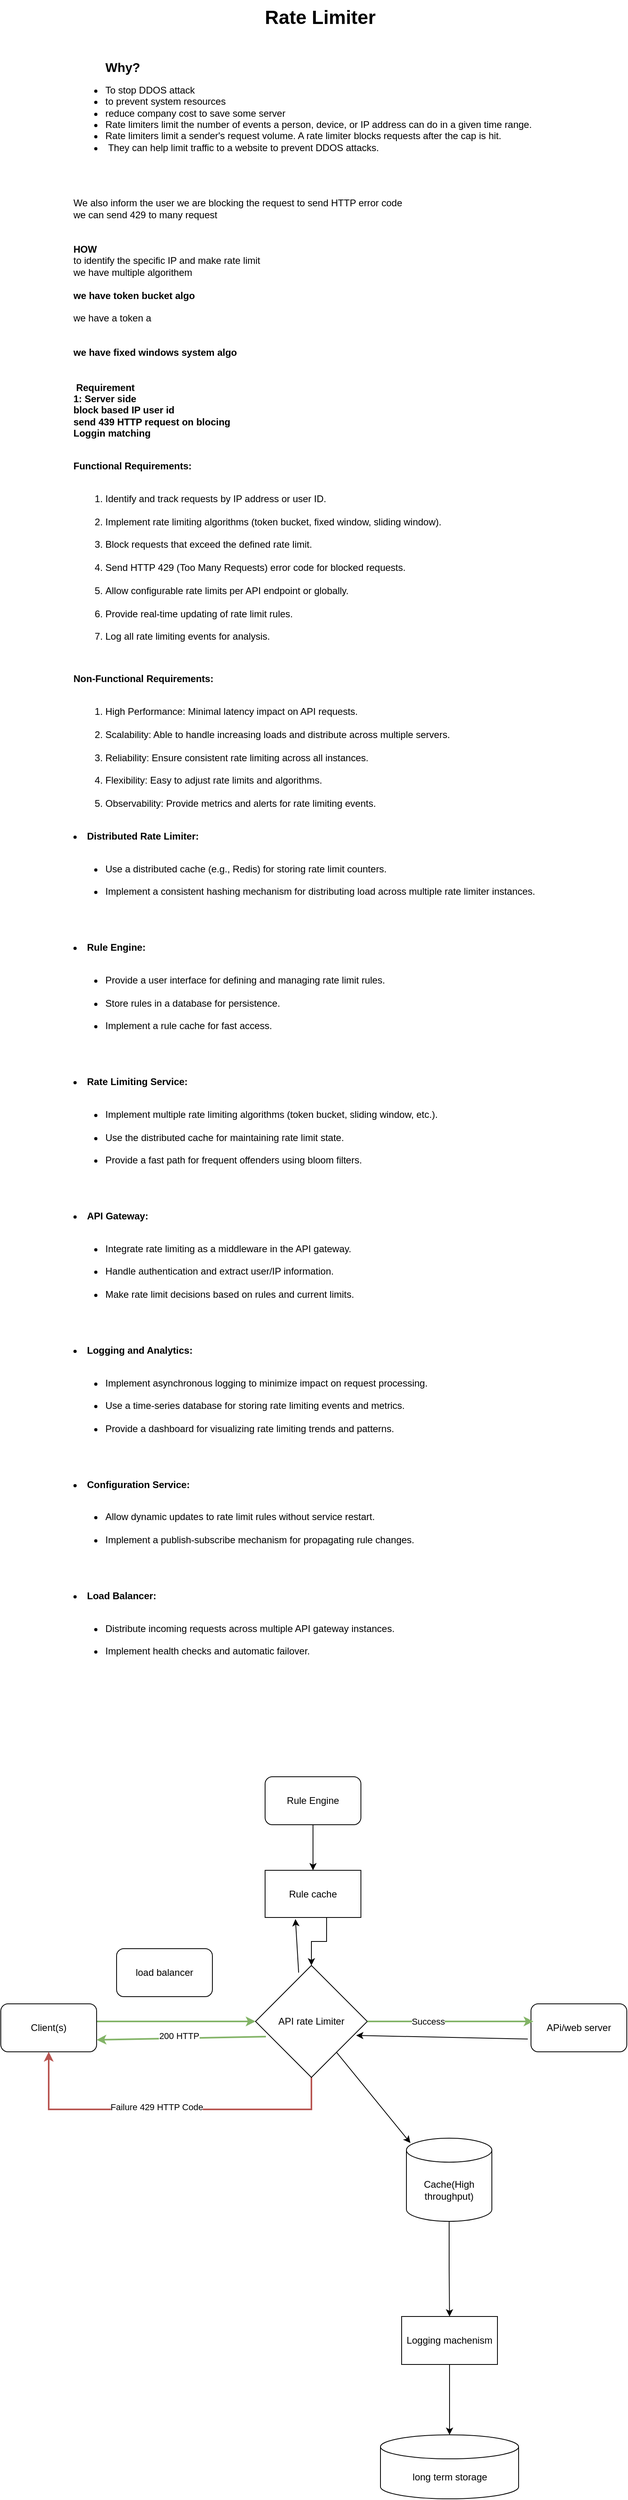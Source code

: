 <mxfile version="24.5.5" type="github" pages="2">
  <diagram name="Page-1" id="BKpQcnAzJsYx8kMFOtsU">
    <mxGraphModel dx="1026" dy="4105" grid="1" gridSize="10" guides="0" tooltips="1" connect="1" arrows="1" fold="1" page="1" pageScale="1" pageWidth="827" pageHeight="1169" math="0" shadow="0">
      <root>
        <mxCell id="0" />
        <mxCell id="1" parent="0" />
        <mxCell id="4rUR6nSV0EkuTnbCQLh4-3" value="&lt;font style=&quot;font-size: 20px;&quot;&gt;&lt;b&gt;Design a Rate Limiter&amp;nbsp;&lt;/b&gt;&lt;/font&gt;" style="text;html=1;align=left;verticalAlign=middle;resizable=0;points=[];autosize=1;strokeColor=none;fillColor=none;labelBackgroundColor=default;labelBorderColor=none;textShadow=0;" vertex="1" parent="1">
          <mxGeometry x="309" y="-1161" width="230" height="40" as="geometry" />
        </mxCell>
        <mxCell id="4rUR6nSV0EkuTnbCQLh4-4" value="&lt;blockquote style=&quot;margin: 0 0 0 40px; border: none; padding: 0px;&quot;&gt;&lt;div style=&quot;text-align: center;&quot;&gt;&lt;span style=&quot;&quot;&gt;&lt;font style=&quot;font-size: 16px;&quot;&gt;&lt;b style=&quot;font-size: 24px;&quot;&gt;Rate Limiter&lt;/b&gt;&lt;/font&gt;&lt;/span&gt;&lt;/div&gt;&lt;div style=&quot;&quot;&gt;&lt;span style=&quot;&quot;&gt;&lt;font style=&quot;font-size: 16px;&quot;&gt;&lt;b&gt;&lt;br&gt;&lt;/b&gt;&lt;/font&gt;&lt;/span&gt;&lt;/div&gt;&lt;div style=&quot;&quot;&gt;&lt;span style=&quot;&quot;&gt;&lt;font style=&quot;font-size: 16px;&quot;&gt;&lt;b&gt;&lt;br&gt;&lt;/b&gt;&lt;/font&gt;&lt;/span&gt;&lt;/div&gt;&lt;div style=&quot;&quot;&gt;&lt;span style=&quot;&quot;&gt;&lt;font style=&quot;font-size: 16px;&quot;&gt;&lt;b&gt;Why?&lt;/b&gt;&lt;/font&gt;&lt;/span&gt;&lt;/div&gt;&lt;/blockquote&gt;&lt;div style=&quot;&quot;&gt;&lt;ul&gt;&lt;li style=&quot;&quot;&gt;To stop DDOS attack&lt;/li&gt;&lt;li style=&quot;&quot;&gt;to prevent system resources&lt;/li&gt;&lt;li style=&quot;&quot;&gt;reduce company cost to save some server&lt;/li&gt;&lt;li style=&quot;&quot;&gt;Rate limiters limit the number of events a person, device, or IP address can do in a given time range.&amp;nbsp;&lt;/li&gt;&lt;li style=&quot;&quot;&gt;Rate limiters limit a sender&#39;s request volume. A rate limiter blocks requests after the cap is hit.&lt;/li&gt;&lt;li style=&quot;&quot;&gt;&amp;nbsp;They can help limit traffic to a website to prevent DDOS attacks.&amp;nbsp;&lt;br&gt;&lt;/li&gt;&lt;/ul&gt;&lt;div style=&quot;&quot;&gt;&lt;span style=&quot;white-space: pre;&quot;&gt;&#x9;&lt;/span&gt;&lt;br&gt;&lt;/div&gt;&lt;div style=&quot;&quot;&gt;&lt;br&gt;&lt;/div&gt;&lt;div style=&quot;&quot;&gt;&lt;br&gt;&lt;/div&gt;&lt;/div&gt;&lt;div style=&quot;&quot;&gt;We also inform the user we are blocking the request to send HTTP error code&amp;nbsp;&lt;/div&gt;&lt;div style=&quot;&quot;&gt;we can send 429 to many request&lt;/div&gt;&lt;div style=&quot;&quot;&gt;&lt;br&gt;&lt;/div&gt;&lt;div style=&quot;&quot;&gt;&lt;br&gt;&lt;/div&gt;&lt;div style=&quot;&quot;&gt;&lt;b&gt;HOW&lt;/b&gt;&lt;/div&gt;&lt;div style=&quot;&quot;&gt;to identify the specific IP and make rate limit&amp;nbsp;&lt;/div&gt;&lt;div style=&quot;&quot;&gt;we have multiple algorithem&amp;nbsp;&lt;/div&gt;&lt;div style=&quot;&quot;&gt;&lt;br&gt;&lt;/div&gt;&lt;div style=&quot;&quot;&gt;&lt;b&gt;we have token bucket algo&lt;/b&gt;&lt;/div&gt;&lt;div style=&quot;&quot;&gt;&lt;br&gt;&lt;/div&gt;&lt;div style=&quot;&quot;&gt;we have a token a&lt;/div&gt;&lt;div style=&quot;&quot;&gt;&lt;br&gt;&lt;/div&gt;&lt;div style=&quot;&quot;&gt;&lt;br&gt;&lt;/div&gt;&lt;div style=&quot;&quot;&gt;&lt;b&gt;we have fixed windows system algo&lt;/b&gt;&lt;/div&gt;&lt;div style=&quot;&quot;&gt;&lt;b&gt;&lt;br&gt;&lt;/b&gt;&lt;/div&gt;&lt;div style=&quot;&quot;&gt;&lt;b&gt;&lt;br&gt;&lt;/b&gt;&lt;/div&gt;&lt;div style=&quot;&quot;&gt;&lt;b&gt;&amp;nbsp;Requirement&lt;/b&gt;&lt;/div&gt;&lt;div style=&quot;&quot;&gt;&lt;b&gt;1: Server side&lt;/b&gt;&lt;/div&gt;&lt;div style=&quot;&quot;&gt;&lt;b&gt;block based IP user id&lt;/b&gt;&lt;/div&gt;&lt;div style=&quot;&quot;&gt;&lt;b&gt;send 439 HTTP request on blocing&lt;/b&gt;&lt;/div&gt;&lt;div style=&quot;&quot;&gt;&lt;b&gt;Loggin matching&lt;/b&gt;&lt;/div&gt;&lt;div style=&quot;&quot;&gt;&lt;b&gt;&lt;br&gt;&lt;/b&gt;&lt;/div&gt;&lt;div style=&quot;&quot;&gt;&lt;p class=&quot;whitespace-pre-wrap break-words&quot;&gt;&lt;b&gt;Functional Requirements:&lt;/b&gt;&lt;/p&gt;&lt;ol depth=&quot;0&quot; class=&quot;-mt-1 list-decimal space-y-2 pl-8&quot;&gt;&lt;br&gt;&lt;li class=&quot;whitespace-normal break-words&quot;&gt;Identify and track requests by IP address or user ID.&lt;/li&gt;&lt;br&gt;&lt;li class=&quot;whitespace-normal break-words&quot;&gt;Implement rate limiting algorithms (token bucket, fixed window, sliding window).&lt;/li&gt;&lt;br&gt;&lt;li class=&quot;whitespace-normal break-words&quot;&gt;Block requests that exceed the defined rate limit.&lt;/li&gt;&lt;br&gt;&lt;li class=&quot;whitespace-normal break-words&quot;&gt;Send HTTP 429 (Too Many Requests) error code for blocked requests.&lt;/li&gt;&lt;br&gt;&lt;li class=&quot;whitespace-normal break-words&quot;&gt;Allow configurable rate limits per API endpoint or globally.&lt;/li&gt;&lt;br&gt;&lt;li class=&quot;whitespace-normal break-words&quot;&gt;Provide real-time updating of rate limit rules.&lt;/li&gt;&lt;br&gt;&lt;li class=&quot;whitespace-normal break-words&quot;&gt;Log all rate limiting events for analysis.&lt;/li&gt;&lt;/ol&gt;&lt;div&gt;&lt;br&gt;&lt;/div&gt;&lt;div&gt;&lt;p class=&quot;whitespace-pre-wrap break-words&quot;&gt;&lt;b&gt;Non-Functional Requirements:&lt;/b&gt;&lt;/p&gt;&lt;ol depth=&quot;0&quot; class=&quot;-mt-1 list-decimal space-y-2 pl-8&quot;&gt;&lt;br&gt;&lt;li class=&quot;whitespace-normal break-words&quot;&gt;High Performance: Minimal latency impact on API requests.&lt;/li&gt;&lt;br&gt;&lt;li class=&quot;whitespace-normal break-words&quot;&gt;Scalability: Able to handle increasing loads and distribute across multiple servers.&lt;/li&gt;&lt;br&gt;&lt;li class=&quot;whitespace-normal break-words&quot;&gt;Reliability: Ensure consistent rate limiting across all instances.&lt;/li&gt;&lt;br&gt;&lt;li class=&quot;whitespace-normal break-words&quot;&gt;Flexibility: Easy to adjust rate limits and algorithms.&lt;/li&gt;&lt;br&gt;&lt;li class=&quot;whitespace-normal break-words&quot;&gt;Observability: Provide metrics and alerts for rate limiting events.&lt;/li&gt;&lt;/ol&gt;&lt;div&gt;&lt;br&gt;&lt;/div&gt;&lt;/div&gt;&lt;div&gt;&lt;li class=&quot;whitespace-normal break-words&quot;&gt;&lt;b&gt;Distributed Rate Limiter:&lt;br&gt;&lt;/b&gt;&lt;ul depth=&quot;1&quot; class=&quot;-mt-1 list-disc space-y-2 pl-8&quot;&gt;&lt;br&gt;&lt;li class=&quot;whitespace-normal break-words&quot;&gt;Use a distributed cache (e.g., Redis) for storing rate limit counters.&lt;/li&gt;&lt;br&gt;&lt;li class=&quot;whitespace-normal break-words&quot;&gt;Implement a consistent hashing mechanism for distributing load across multiple rate limiter instances.&lt;/li&gt;&lt;br&gt;&lt;/ul&gt;&lt;br&gt;&lt;/li&gt;&lt;br&gt;&lt;li class=&quot;whitespace-normal break-words&quot;&gt;&lt;b&gt;Rule Engine:&lt;br&gt;&lt;/b&gt;&lt;ul depth=&quot;1&quot; class=&quot;-mt-1 list-disc space-y-2 pl-8&quot;&gt;&lt;br&gt;&lt;li class=&quot;whitespace-normal break-words&quot;&gt;Provide a user interface for defining and managing rate limit rules.&lt;/li&gt;&lt;br&gt;&lt;li class=&quot;whitespace-normal break-words&quot;&gt;Store rules in a database for persistence.&lt;/li&gt;&lt;br&gt;&lt;li class=&quot;whitespace-normal break-words&quot;&gt;Implement a rule cache for fast access.&lt;/li&gt;&lt;br&gt;&lt;/ul&gt;&lt;br&gt;&lt;/li&gt;&lt;br&gt;&lt;li class=&quot;whitespace-normal break-words&quot;&gt;&lt;b&gt;Rate Limiting Service:&lt;br&gt;&lt;/b&gt;&lt;ul depth=&quot;1&quot; class=&quot;-mt-1 list-disc space-y-2 pl-8&quot;&gt;&lt;br&gt;&lt;li class=&quot;whitespace-normal break-words&quot;&gt;Implement multiple rate limiting algorithms (token bucket, sliding window, etc.).&lt;/li&gt;&lt;br&gt;&lt;li class=&quot;whitespace-normal break-words&quot;&gt;Use the distributed cache for maintaining rate limit state.&lt;/li&gt;&lt;br&gt;&lt;li class=&quot;whitespace-normal break-words&quot;&gt;Provide a fast path for frequent offenders using bloom filters.&lt;/li&gt;&lt;br&gt;&lt;/ul&gt;&lt;br&gt;&lt;/li&gt;&lt;br&gt;&lt;li class=&quot;whitespace-normal break-words&quot;&gt;&lt;b&gt;API Gateway:&lt;br&gt;&lt;/b&gt;&lt;ul depth=&quot;1&quot; class=&quot;-mt-1 list-disc space-y-2 pl-8&quot;&gt;&lt;br&gt;&lt;li class=&quot;whitespace-normal break-words&quot;&gt;Integrate rate limiting as a middleware in the API gateway.&lt;/li&gt;&lt;br&gt;&lt;li class=&quot;whitespace-normal break-words&quot;&gt;Handle authentication and extract user/IP information.&lt;/li&gt;&lt;br&gt;&lt;li class=&quot;whitespace-normal break-words&quot;&gt;Make rate limit decisions based on rules and current limits.&lt;/li&gt;&lt;br&gt;&lt;/ul&gt;&lt;br&gt;&lt;/li&gt;&lt;br&gt;&lt;li class=&quot;whitespace-normal break-words&quot;&gt;&lt;b&gt;Logging and Analytics:&lt;br&gt;&lt;/b&gt;&lt;ul depth=&quot;1&quot; class=&quot;-mt-1 list-disc space-y-2 pl-8&quot;&gt;&lt;br&gt;&lt;li class=&quot;whitespace-normal break-words&quot;&gt;Implement asynchronous logging to minimize impact on request processing.&lt;/li&gt;&lt;br&gt;&lt;li class=&quot;whitespace-normal break-words&quot;&gt;Use a time-series database for storing rate limiting events and metrics.&lt;/li&gt;&lt;br&gt;&lt;li class=&quot;whitespace-normal break-words&quot;&gt;Provide a dashboard for visualizing rate limiting trends and patterns.&lt;/li&gt;&lt;br&gt;&lt;/ul&gt;&lt;br&gt;&lt;/li&gt;&lt;br&gt;&lt;li class=&quot;whitespace-normal break-words&quot;&gt;&lt;b&gt;Configuration Service:&lt;br&gt;&lt;/b&gt;&lt;ul depth=&quot;1&quot; class=&quot;-mt-1 list-disc space-y-2 pl-8&quot;&gt;&lt;br&gt;&lt;li class=&quot;whitespace-normal break-words&quot;&gt;Allow dynamic updates to rate limit rules without service restart.&lt;/li&gt;&lt;br&gt;&lt;li class=&quot;whitespace-normal break-words&quot;&gt;Implement a publish-subscribe mechanism for propagating rule changes.&lt;/li&gt;&lt;br&gt;&lt;/ul&gt;&lt;br&gt;&lt;/li&gt;&lt;br&gt;&lt;li class=&quot;whitespace-normal break-words&quot;&gt;&lt;b&gt;Load Balancer:&lt;br&gt;&lt;/b&gt;&lt;ul depth=&quot;1&quot; class=&quot;-mt-1 list-disc space-y-2 pl-8&quot;&gt;&lt;br&gt;&lt;li class=&quot;whitespace-normal break-words&quot;&gt;Distribute incoming requests across multiple API gateway instances.&lt;/li&gt;&lt;br&gt;&lt;li class=&quot;whitespace-normal break-words&quot;&gt;Implement health checks and automatic failover.&lt;/li&gt;&lt;/ul&gt;&lt;/li&gt;&lt;/div&gt;&lt;/div&gt;&lt;div style=&quot;&quot;&gt;&lt;br&gt;&lt;/div&gt;&lt;div&gt;&lt;br&gt;&lt;/div&gt;" style="text;html=1;align=left;verticalAlign=middle;resizable=0;points=[];autosize=1;strokeColor=none;fillColor=none;labelBackgroundColor=default;labelBorderColor=none;textShadow=0;rounded=0;" vertex="1" parent="1">
          <mxGeometry x="120" y="-2675" width="600" height="2120" as="geometry" />
        </mxCell>
        <mxCell id="4rUR6nSV0EkuTnbCQLh4-22" style="edgeStyle=orthogonalEdgeStyle;rounded=0;orthogonalLoop=1;jettySize=auto;html=1;entryX=0;entryY=0.5;entryDx=0;entryDy=0;strokeWidth=2;fillColor=#d5e8d4;strokeColor=#82b366;labelBackgroundColor=default;align=center;labelBorderColor=none;textShadow=0;horizontal=1;" edge="1" parent="1" source="4rUR6nSV0EkuTnbCQLh4-14" target="4rUR6nSV0EkuTnbCQLh4-15">
          <mxGeometry relative="1" as="geometry">
            <Array as="points">
              <mxPoint x="195" y="-147" />
              <mxPoint x="195" y="-147" />
            </Array>
          </mxGeometry>
        </mxCell>
        <mxCell id="4rUR6nSV0EkuTnbCQLh4-14" value="Client(s)" style="rounded=1;whiteSpace=wrap;html=1;labelBackgroundColor=default;align=center;labelBorderColor=none;textShadow=0;horizontal=1;" vertex="1" parent="1">
          <mxGeometry x="31" y="-169" width="120" height="60" as="geometry" />
        </mxCell>
        <mxCell id="4rUR6nSV0EkuTnbCQLh4-16" style="edgeStyle=orthogonalEdgeStyle;rounded=0;orthogonalLoop=1;jettySize=auto;html=1;entryX=0.5;entryY=1;entryDx=0;entryDy=0;strokeWidth=2;exitX=0.5;exitY=1;exitDx=0;exitDy=0;fillColor=#f8cecc;strokeColor=#b85450;labelBackgroundColor=default;align=center;labelBorderColor=none;textShadow=0;horizontal=1;" edge="1" parent="1" source="4rUR6nSV0EkuTnbCQLh4-15" target="4rUR6nSV0EkuTnbCQLh4-14">
          <mxGeometry relative="1" as="geometry">
            <Array as="points">
              <mxPoint x="420" y="-37" />
              <mxPoint x="91" y="-37" />
            </Array>
          </mxGeometry>
        </mxCell>
        <mxCell id="4rUR6nSV0EkuTnbCQLh4-20" value="Failure 429 HTTP Code" style="edgeLabel;html=1;align=center;verticalAlign=middle;resizable=0;points=[];labelBackgroundColor=default;labelBorderColor=none;textShadow=0;horizontal=1;" vertex="1" connectable="0" parent="4rUR6nSV0EkuTnbCQLh4-16">
          <mxGeometry x="0.13" y="-3" relative="1" as="geometry">
            <mxPoint x="15" as="offset" />
          </mxGeometry>
        </mxCell>
        <mxCell id="4rUR6nSV0EkuTnbCQLh4-15" value="API rate Limiter" style="rhombus;whiteSpace=wrap;html=1;labelBackgroundColor=default;align=center;labelBorderColor=none;textShadow=0;horizontal=1;" vertex="1" parent="1">
          <mxGeometry x="350" y="-217" width="140" height="140" as="geometry" />
        </mxCell>
        <mxCell id="4rUR6nSV0EkuTnbCQLh4-41" value="" style="edgeStyle=orthogonalEdgeStyle;rounded=0;orthogonalLoop=1;jettySize=auto;html=1;labelBackgroundColor=default;align=center;labelBorderColor=none;textShadow=0;horizontal=1;" edge="1" parent="1" source="4rUR6nSV0EkuTnbCQLh4-18" target="4rUR6nSV0EkuTnbCQLh4-37">
          <mxGeometry relative="1" as="geometry" />
        </mxCell>
        <mxCell id="4rUR6nSV0EkuTnbCQLh4-18" value="Rule Engine" style="rounded=1;whiteSpace=wrap;html=1;labelBackgroundColor=default;align=center;labelBorderColor=none;textShadow=0;horizontal=1;" vertex="1" parent="1">
          <mxGeometry x="362" y="-453" width="120" height="60" as="geometry" />
        </mxCell>
        <mxCell id="4rUR6nSV0EkuTnbCQLh4-23" value="APi/web server" style="rounded=1;whiteSpace=wrap;html=1;labelBackgroundColor=default;align=center;labelBorderColor=none;textShadow=0;horizontal=1;" vertex="1" parent="1">
          <mxGeometry x="695" y="-169" width="120" height="60" as="geometry" />
        </mxCell>
        <mxCell id="4rUR6nSV0EkuTnbCQLh4-24" style="edgeStyle=orthogonalEdgeStyle;rounded=0;orthogonalLoop=1;jettySize=auto;html=1;entryX=0.025;entryY=0.367;entryDx=0;entryDy=0;entryPerimeter=0;fillColor=#d5e8d4;strokeColor=#82b366;strokeWidth=2;labelBackgroundColor=default;align=center;labelBorderColor=none;textShadow=0;horizontal=1;" edge="1" parent="1" source="4rUR6nSV0EkuTnbCQLh4-15" target="4rUR6nSV0EkuTnbCQLh4-23">
          <mxGeometry relative="1" as="geometry" />
        </mxCell>
        <mxCell id="4rUR6nSV0EkuTnbCQLh4-25" value="Success" style="edgeLabel;html=1;align=center;verticalAlign=middle;resizable=0;points=[];labelBackgroundColor=default;labelBorderColor=none;textShadow=0;horizontal=1;" vertex="1" connectable="0" parent="4rUR6nSV0EkuTnbCQLh4-24">
          <mxGeometry x="-0.267" relative="1" as="geometry">
            <mxPoint as="offset" />
          </mxGeometry>
        </mxCell>
        <mxCell id="4rUR6nSV0EkuTnbCQLh4-26" value="" style="endArrow=classic;html=1;rounded=0;entryX=1;entryY=0.75;entryDx=0;entryDy=0;exitX=0.093;exitY=0.636;exitDx=0;exitDy=0;exitPerimeter=0;fillColor=#d5e8d4;strokeColor=#82b366;strokeWidth=2;labelBackgroundColor=default;align=center;labelBorderColor=none;textShadow=0;horizontal=1;" edge="1" parent="1" source="4rUR6nSV0EkuTnbCQLh4-15" target="4rUR6nSV0EkuTnbCQLh4-14">
          <mxGeometry width="50" height="50" relative="1" as="geometry">
            <mxPoint x="258" y="-59" as="sourcePoint" />
            <mxPoint x="308" y="-109" as="targetPoint" />
          </mxGeometry>
        </mxCell>
        <mxCell id="4rUR6nSV0EkuTnbCQLh4-27" value="200 HTTP" style="edgeLabel;html=1;align=center;verticalAlign=middle;resizable=0;points=[];labelBackgroundColor=default;labelBorderColor=none;textShadow=0;horizontal=1;" vertex="1" connectable="0" parent="4rUR6nSV0EkuTnbCQLh4-26">
          <mxGeometry x="0.028" y="-3" relative="1" as="geometry">
            <mxPoint as="offset" />
          </mxGeometry>
        </mxCell>
        <mxCell id="4rUR6nSV0EkuTnbCQLh4-34" value="" style="edgeStyle=orthogonalEdgeStyle;rounded=0;orthogonalLoop=1;jettySize=auto;html=1;labelBackgroundColor=default;align=center;labelBorderColor=none;textShadow=0;horizontal=1;" edge="1" parent="1" source="4rUR6nSV0EkuTnbCQLh4-28" target="4rUR6nSV0EkuTnbCQLh4-30">
          <mxGeometry relative="1" as="geometry" />
        </mxCell>
        <mxCell id="4rUR6nSV0EkuTnbCQLh4-28" value="Cache(High throughput)" style="shape=cylinder3;whiteSpace=wrap;html=1;boundedLbl=1;backgroundOutline=1;size=15;labelBackgroundColor=default;align=center;labelBorderColor=none;textShadow=0;horizontal=1;" vertex="1" parent="1">
          <mxGeometry x="539" y="-1" width="107" height="104" as="geometry" />
        </mxCell>
        <mxCell id="4rUR6nSV0EkuTnbCQLh4-29" value="" style="endArrow=classic;html=1;rounded=0;entryX=0.047;entryY=0.058;entryDx=0;entryDy=0;entryPerimeter=0;labelBackgroundColor=default;align=center;labelBorderColor=none;textShadow=0;horizontal=1;" edge="1" parent="1" source="4rUR6nSV0EkuTnbCQLh4-15" target="4rUR6nSV0EkuTnbCQLh4-28">
          <mxGeometry width="50" height="50" relative="1" as="geometry">
            <mxPoint x="548" y="-4" as="sourcePoint" />
            <mxPoint x="506" y="9" as="targetPoint" />
          </mxGeometry>
        </mxCell>
        <mxCell id="4rUR6nSV0EkuTnbCQLh4-35" value="" style="edgeStyle=orthogonalEdgeStyle;rounded=0;orthogonalLoop=1;jettySize=auto;html=1;labelBackgroundColor=default;align=center;labelBorderColor=none;textShadow=0;horizontal=1;" edge="1" parent="1" source="4rUR6nSV0EkuTnbCQLh4-30" target="4rUR6nSV0EkuTnbCQLh4-32">
          <mxGeometry relative="1" as="geometry" />
        </mxCell>
        <mxCell id="4rUR6nSV0EkuTnbCQLh4-30" value="Logging machenism" style="rounded=0;whiteSpace=wrap;html=1;labelBackgroundColor=default;align=center;labelBorderColor=none;textShadow=0;horizontal=1;" vertex="1" parent="1">
          <mxGeometry x="533" y="222" width="120" height="60" as="geometry" />
        </mxCell>
        <mxCell id="4rUR6nSV0EkuTnbCQLh4-32" value="long term storage" style="shape=cylinder3;whiteSpace=wrap;html=1;boundedLbl=1;backgroundOutline=1;size=15;labelBackgroundColor=default;align=center;labelBorderColor=none;textShadow=0;horizontal=1;" vertex="1" parent="1">
          <mxGeometry x="506.5" y="370" width="173" height="80" as="geometry" />
        </mxCell>
        <mxCell id="4rUR6nSV0EkuTnbCQLh4-42" value="" style="edgeStyle=orthogonalEdgeStyle;rounded=0;orthogonalLoop=1;jettySize=auto;html=1;exitX=0.642;exitY=1.008;exitDx=0;exitDy=0;exitPerimeter=0;labelBackgroundColor=default;align=center;labelBorderColor=none;textShadow=0;horizontal=1;" edge="1" parent="1" source="4rUR6nSV0EkuTnbCQLh4-37" target="4rUR6nSV0EkuTnbCQLh4-15">
          <mxGeometry relative="1" as="geometry">
            <mxPoint x="430" y="-215" as="targetPoint" />
          </mxGeometry>
        </mxCell>
        <mxCell id="4rUR6nSV0EkuTnbCQLh4-37" value="Rule cache" style="rounded=0;whiteSpace=wrap;html=1;labelBackgroundColor=default;align=center;labelBorderColor=none;textShadow=0;horizontal=1;" vertex="1" parent="1">
          <mxGeometry x="362" y="-336" width="120" height="59" as="geometry" />
        </mxCell>
        <mxCell id="4rUR6nSV0EkuTnbCQLh4-39" value="" style="endArrow=classic;html=1;rounded=0;exitX=0.386;exitY=0.064;exitDx=0;exitDy=0;exitPerimeter=0;labelBackgroundColor=default;align=center;labelBorderColor=none;textShadow=0;horizontal=1;" edge="1" parent="1" source="4rUR6nSV0EkuTnbCQLh4-15">
          <mxGeometry width="50" height="50" relative="1" as="geometry">
            <mxPoint x="310" y="-337" as="sourcePoint" />
            <mxPoint x="400" y="-275" as="targetPoint" />
          </mxGeometry>
        </mxCell>
        <mxCell id="4rUR6nSV0EkuTnbCQLh4-43" value="" style="endArrow=classic;html=1;rounded=0;entryX=0.9;entryY=0.625;entryDx=0;entryDy=0;entryPerimeter=0;labelBackgroundColor=default;align=center;labelBorderColor=none;textShadow=0;horizontal=1;" edge="1" parent="1" target="4rUR6nSV0EkuTnbCQLh4-15">
          <mxGeometry width="50" height="50" relative="1" as="geometry">
            <mxPoint x="691" y="-125" as="sourcePoint" />
            <mxPoint x="360" y="-263" as="targetPoint" />
          </mxGeometry>
        </mxCell>
        <mxCell id="4rUR6nSV0EkuTnbCQLh4-44" value="load balancer" style="rounded=1;whiteSpace=wrap;html=1;labelBackgroundColor=default;align=center;labelBorderColor=none;textShadow=0;horizontal=1;" vertex="1" parent="1">
          <mxGeometry x="176" y="-238" width="120" height="60" as="geometry" />
        </mxCell>
      </root>
    </mxGraphModel>
  </diagram>
  <diagram id="lyae7qE5hnIcT3OrFedc" name="Page-2">
    <mxGraphModel grid="0" page="1" gridSize="10" guides="1" tooltips="1" connect="1" arrows="1" fold="1" pageScale="1" pageWidth="827" pageHeight="1169" math="0" shadow="0">
      <root>
        <mxCell id="0" />
        <mxCell id="1" parent="0" />
      </root>
    </mxGraphModel>
  </diagram>
</mxfile>
